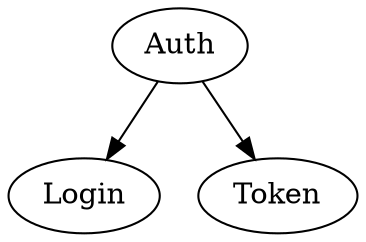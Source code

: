 digraph {
    auth[label=Auth class="sum,disabled"]

    login[label=Login class="disabled"]
    token[label=Token class="disabled"]

    auth -> token[class="value,disabled"]
    auth -> login[class="value"]
}
